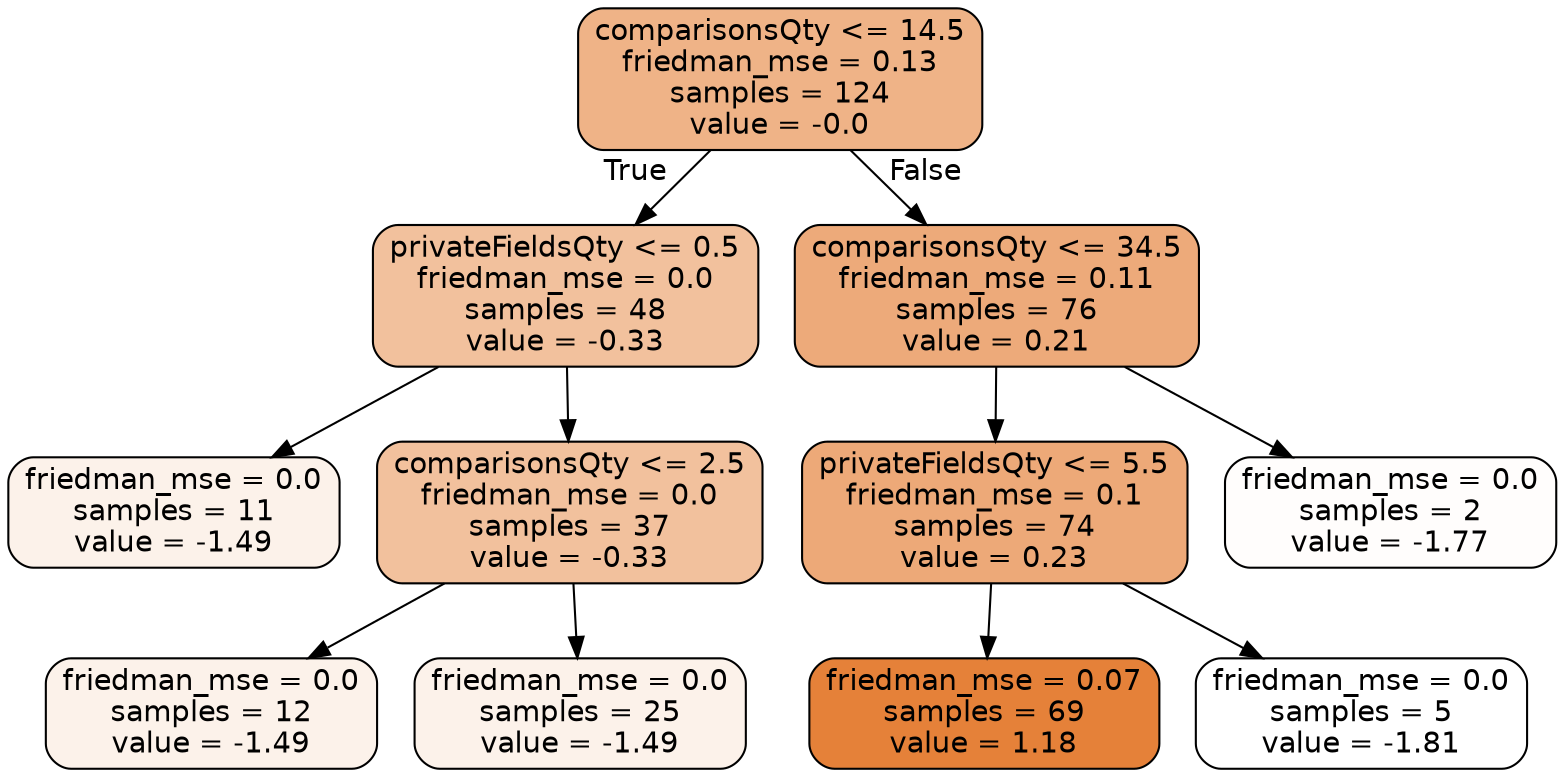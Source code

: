 digraph Tree {
node [shape=box, style="filled, rounded", color="black", fontname="helvetica"] ;
edge [fontname="helvetica"] ;
0 [label="comparisonsQty <= 14.5\nfriedman_mse = 0.13\nsamples = 124\nvalue = -0.0", fillcolor="#efb387"] ;
1 [label="privateFieldsQty <= 0.5\nfriedman_mse = 0.0\nsamples = 48\nvalue = -0.33", fillcolor="#f2c19d"] ;
0 -> 1 [labeldistance=2.5, labelangle=45, headlabel="True"] ;
7 [label="friedman_mse = 0.0\nsamples = 11\nvalue = -1.49", fillcolor="#fcf2ea"] ;
1 -> 7 ;
8 [label="comparisonsQty <= 2.5\nfriedman_mse = 0.0\nsamples = 37\nvalue = -0.33", fillcolor="#f2c19d"] ;
1 -> 8 ;
9 [label="friedman_mse = 0.0\nsamples = 12\nvalue = -1.49", fillcolor="#fcf2ea"] ;
8 -> 9 ;
10 [label="friedman_mse = 0.0\nsamples = 25\nvalue = -1.49", fillcolor="#fcf2ea"] ;
8 -> 10 ;
2 [label="comparisonsQty <= 34.5\nfriedman_mse = 0.11\nsamples = 76\nvalue = 0.21", fillcolor="#edaa7a"] ;
0 -> 2 [labeldistance=2.5, labelangle=-45, headlabel="False"] ;
3 [label="privateFieldsQty <= 5.5\nfriedman_mse = 0.1\nsamples = 74\nvalue = 0.23", fillcolor="#eda978"] ;
2 -> 3 ;
5 [label="friedman_mse = 0.07\nsamples = 69\nvalue = 1.18", fillcolor="#e58139"] ;
3 -> 5 ;
6 [label="friedman_mse = 0.0\nsamples = 5\nvalue = -1.81", fillcolor="#ffffff"] ;
3 -> 6 ;
4 [label="friedman_mse = 0.0\nsamples = 2\nvalue = -1.77", fillcolor="#fffdfc"] ;
2 -> 4 ;
}